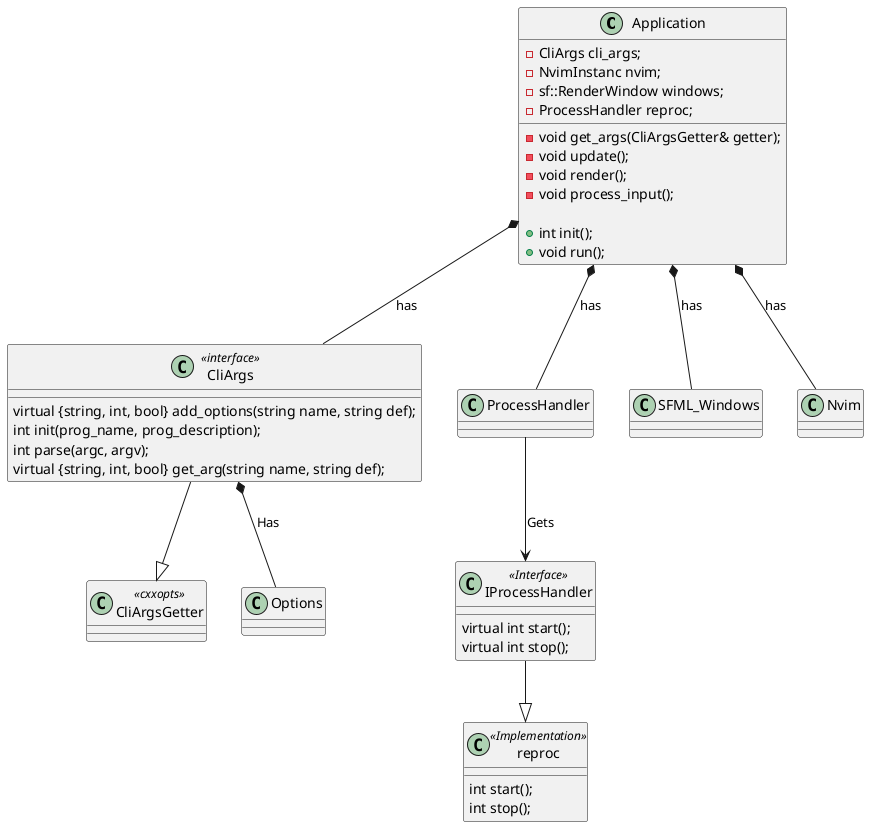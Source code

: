 ' File:           arch.uml
' Description:    Architecture for gnvim
' Author:		    Reinaldo Molina
' Email:          rmolin88 at gmail dot com
' Revision:	    0.0.0
' Created:        Thu Apr 11 2019 23:11
' Last Modified:  Thu Apr 11 2019 23:11

@startuml

class Application {
	-CliArgs cli_args;
	-NvimInstanc nvim;
	-sf::RenderWindow windows;
	-ProcessHandler reproc;

	-void get_args(CliArgsGetter& getter);
	-void update();
	-void render();
	-void process_input();

	+int init();
	+void run();
}

class IProcessHandler <<Interface >> {
	virtual int start();
	virtual int stop();
}

class reproc <<Implementation>> {
	int start();
	int stop();
}

class CliArgsGetter <<cxxopts>> {
}

class CliArgs<<interface>> {
	virtual {string, int, bool} add_options(string name, string def);
	int init(prog_name, prog_description);
	int parse(argc, argv);
	virtual {string, int, bool} get_arg(string name, string def);
}

Application *-- ProcessHandler : has
Application *-- CliArgs : has
Application *-- SFML_Windows : has
Application *-- Nvim : has
CliArgs --|> CliArgsGetter
CliArgs *-- Options : Has
IProcessHandler --|> reproc
ProcessHandler --> IProcessHandler : Gets

@enduml
